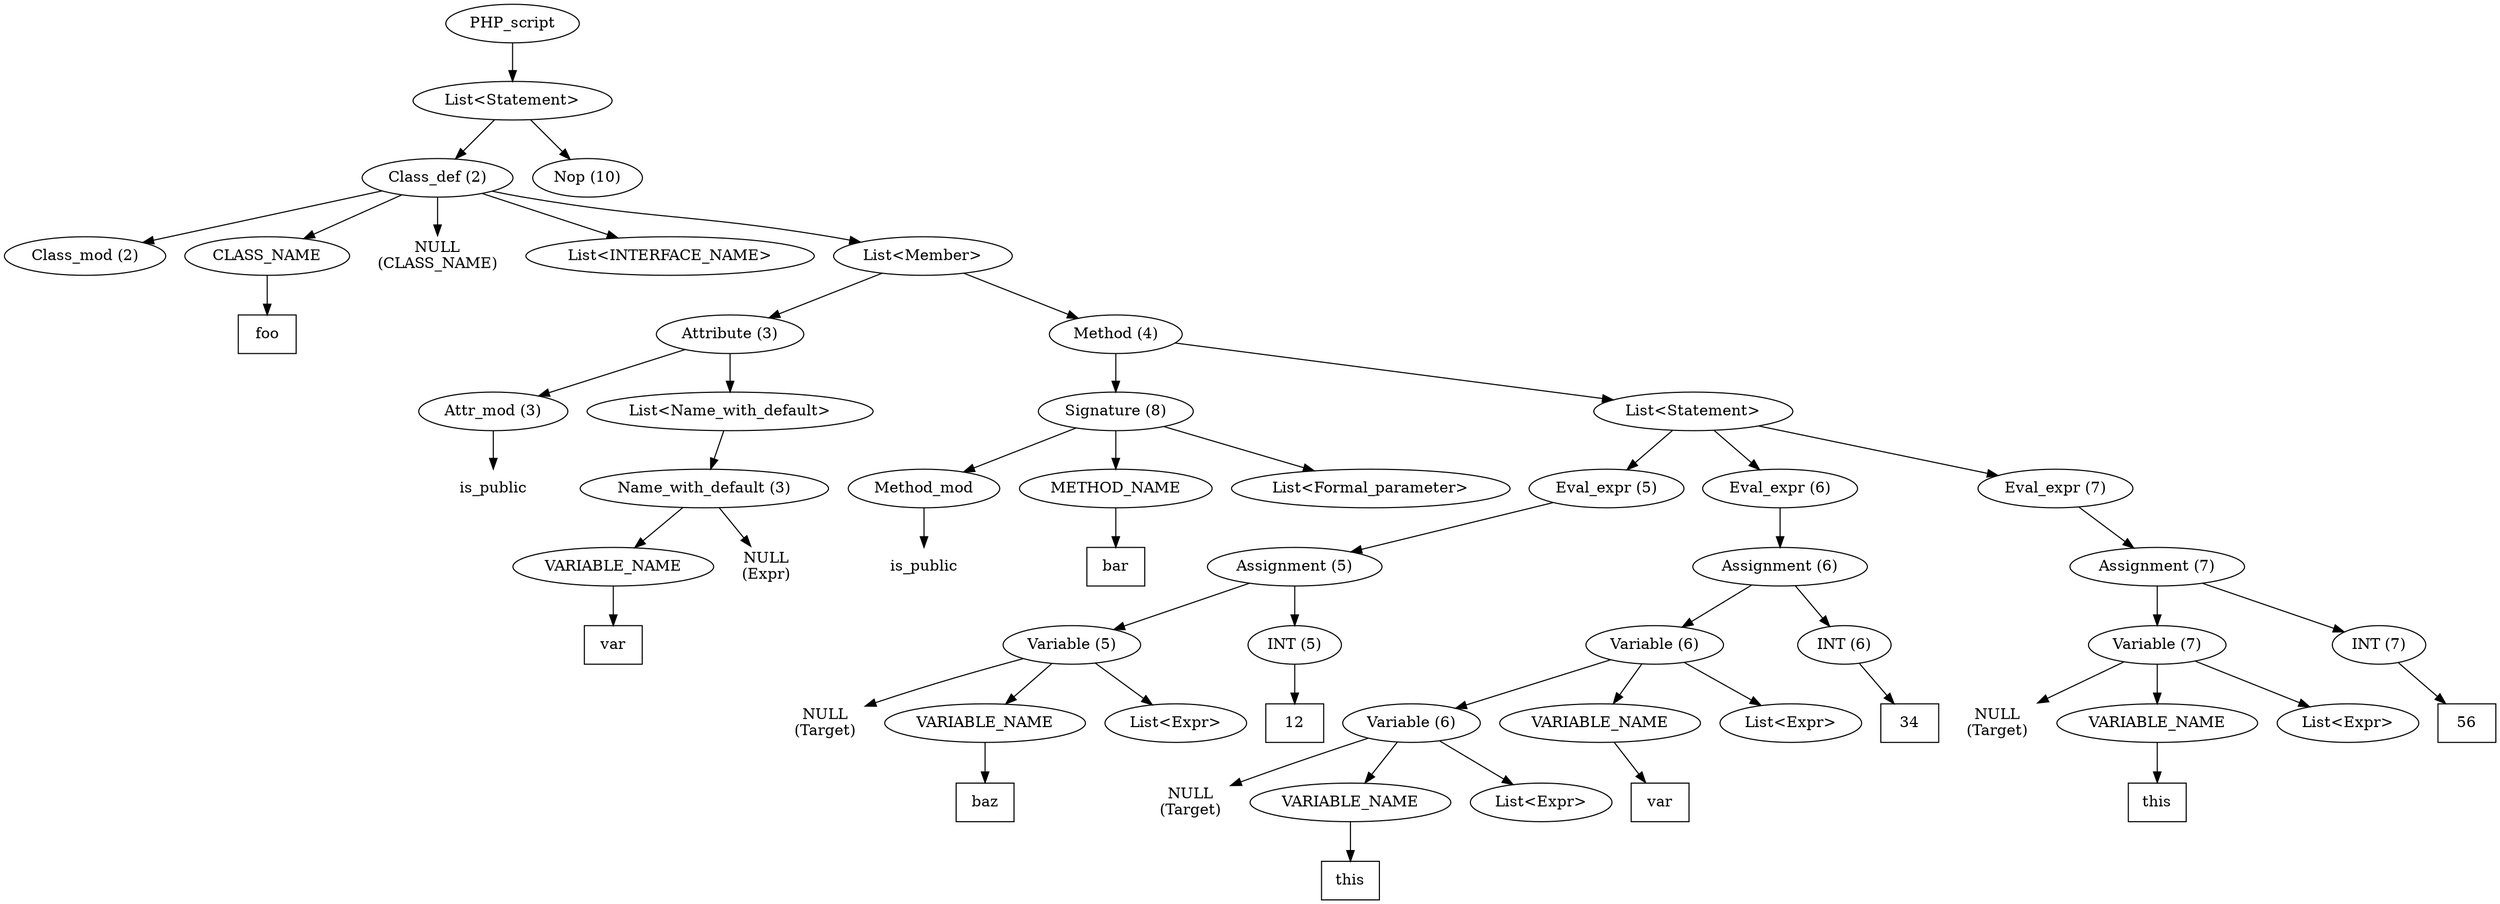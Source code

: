 /*
 * AST in dot format generated by phc -- the PHP compiler
 */

digraph AST {
ordering=out;
node_0 [label="PHP_script"];
node_1 [label="List<Statement>"];
node_0 -> node_1;
node_2 [label="Class_def (2)"];
node_1 -> node_2;
node_3 [label="Class_mod (2)"];
node_2 -> node_3;
node_4 [label="CLASS_NAME"];
node_2 -> node_4;
node_5 [label="foo", shape=box]
node_4 -> node_5;
node_6 [label="NULL\n(CLASS_NAME)", shape=plaintext]
node_2 -> node_6;
node_7 [label="List<INTERFACE_NAME>"];
node_2 -> node_7;
node_8 [label="List<Member>"];
node_2 -> node_8;
node_9 [label="Attribute (3)"];
node_8 -> node_9;
node_10 [label="Attr_mod (3)"];
node_9 -> node_10;
node_11 [label="is_public", shape=plaintext]
node_10 -> node_11;
node_12 [label="List<Name_with_default>"];
node_9 -> node_12;
node_13 [label="Name_with_default (3)"];
node_12 -> node_13;
node_14 [label="VARIABLE_NAME"];
node_13 -> node_14;
node_15 [label="var", shape=box]
node_14 -> node_15;
node_16 [label="NULL\n(Expr)", shape=plaintext]
node_13 -> node_16;
node_17 [label="Method (4)"];
node_8 -> node_17;
node_18 [label="Signature (8)"];
node_17 -> node_18;
node_19 [label="Method_mod"];
node_18 -> node_19;
node_20 [label="is_public", shape=plaintext]
node_19 -> node_20;
node_21 [label="METHOD_NAME"];
node_18 -> node_21;
node_22 [label="bar", shape=box]
node_21 -> node_22;
node_23 [label="List<Formal_parameter>"];
node_18 -> node_23;
node_24 [label="List<Statement>"];
node_17 -> node_24;
node_25 [label="Eval_expr (5)"];
node_24 -> node_25;
node_26 [label="Assignment (5)"];
node_25 -> node_26;
node_27 [label="Variable (5)"];
node_26 -> node_27;
node_28 [label="NULL\n(Target)", shape=plaintext]
node_27 -> node_28;
node_29 [label="VARIABLE_NAME"];
node_27 -> node_29;
node_30 [label="baz", shape=box]
node_29 -> node_30;
node_31 [label="List<Expr>"];
node_27 -> node_31;
node_32 [label="INT (5)"];
node_26 -> node_32;
node_33 [label="12", shape=box]
node_32 -> node_33;
node_34 [label="Eval_expr (6)"];
node_24 -> node_34;
node_35 [label="Assignment (6)"];
node_34 -> node_35;
node_36 [label="Variable (6)"];
node_35 -> node_36;
node_37 [label="Variable (6)"];
node_36 -> node_37;
node_38 [label="NULL\n(Target)", shape=plaintext]
node_37 -> node_38;
node_39 [label="VARIABLE_NAME"];
node_37 -> node_39;
node_40 [label="this", shape=box]
node_39 -> node_40;
node_41 [label="List<Expr>"];
node_37 -> node_41;
node_42 [label="VARIABLE_NAME"];
node_36 -> node_42;
node_43 [label="var", shape=box]
node_42 -> node_43;
node_44 [label="List<Expr>"];
node_36 -> node_44;
node_45 [label="INT (6)"];
node_35 -> node_45;
node_46 [label="34", shape=box]
node_45 -> node_46;
node_47 [label="Eval_expr (7)"];
node_24 -> node_47;
node_48 [label="Assignment (7)"];
node_47 -> node_48;
node_49 [label="Variable (7)"];
node_48 -> node_49;
node_50 [label="NULL\n(Target)", shape=plaintext]
node_49 -> node_50;
node_51 [label="VARIABLE_NAME"];
node_49 -> node_51;
node_52 [label="this", shape=box]
node_51 -> node_52;
node_53 [label="List<Expr>"];
node_49 -> node_53;
node_54 [label="INT (7)"];
node_48 -> node_54;
node_55 [label="56", shape=box]
node_54 -> node_55;
node_56 [label="Nop (10)"];
node_1 -> node_56;
}